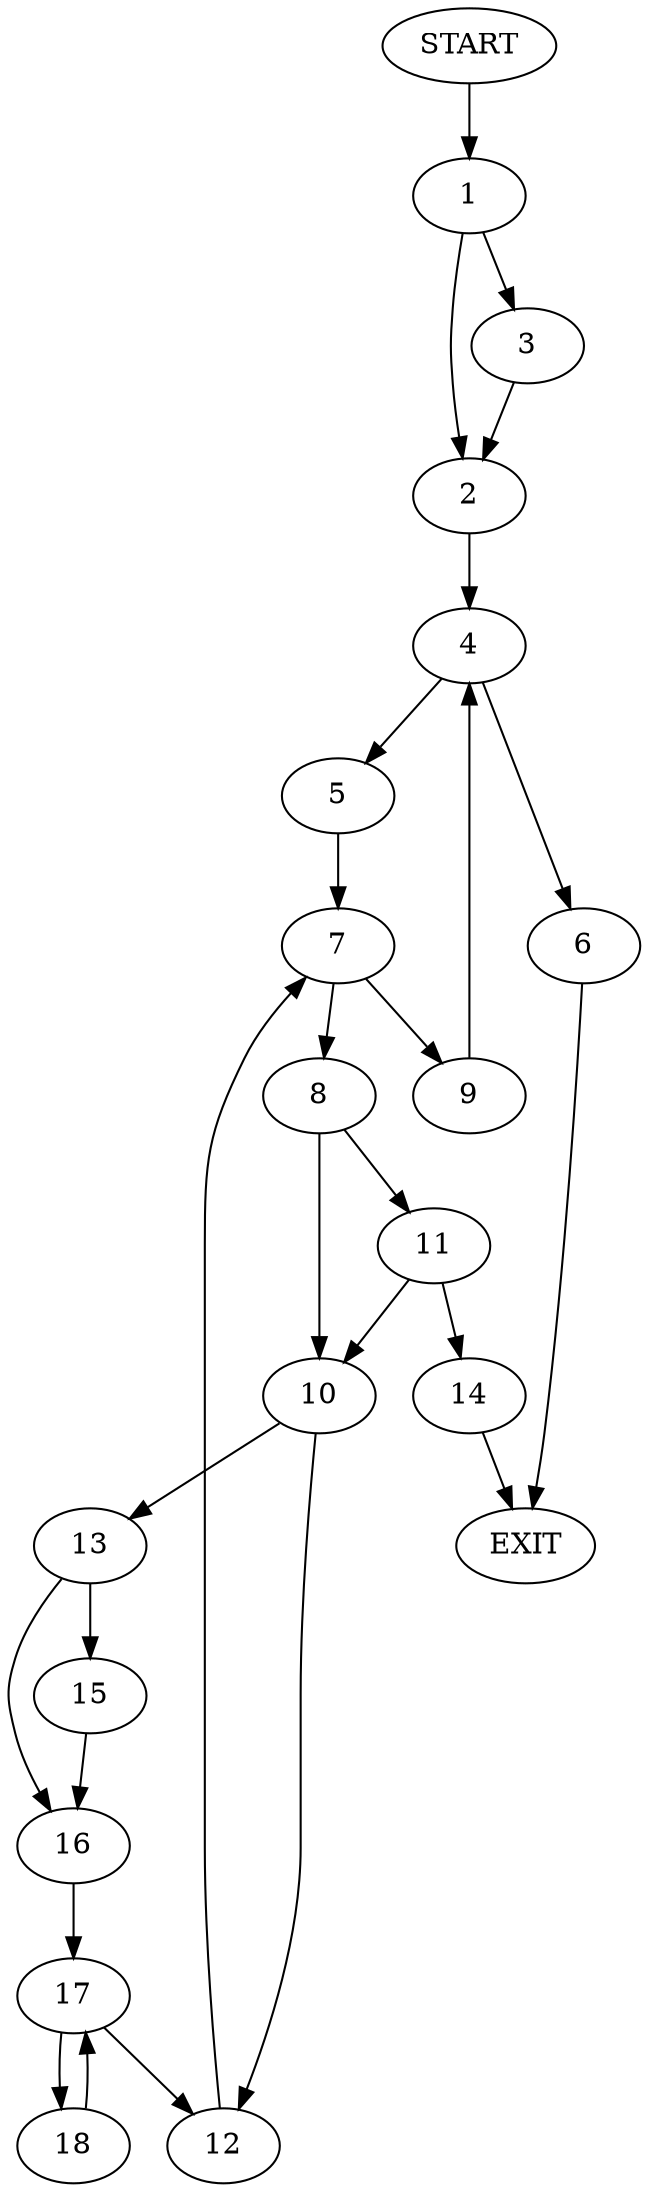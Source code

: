 digraph {
0 [label="START"]
19 [label="EXIT"]
0 -> 1
1 -> 2
1 -> 3
2 -> 4
3 -> 2
4 -> 5
4 -> 6
5 -> 7
6 -> 19
7 -> 8
7 -> 9
9 -> 4
8 -> 10
8 -> 11
10 -> 12
10 -> 13
11 -> 10
11 -> 14
14 -> 19
12 -> 7
13 -> 15
13 -> 16
15 -> 16
16 -> 17
17 -> 12
17 -> 18
18 -> 17
}
